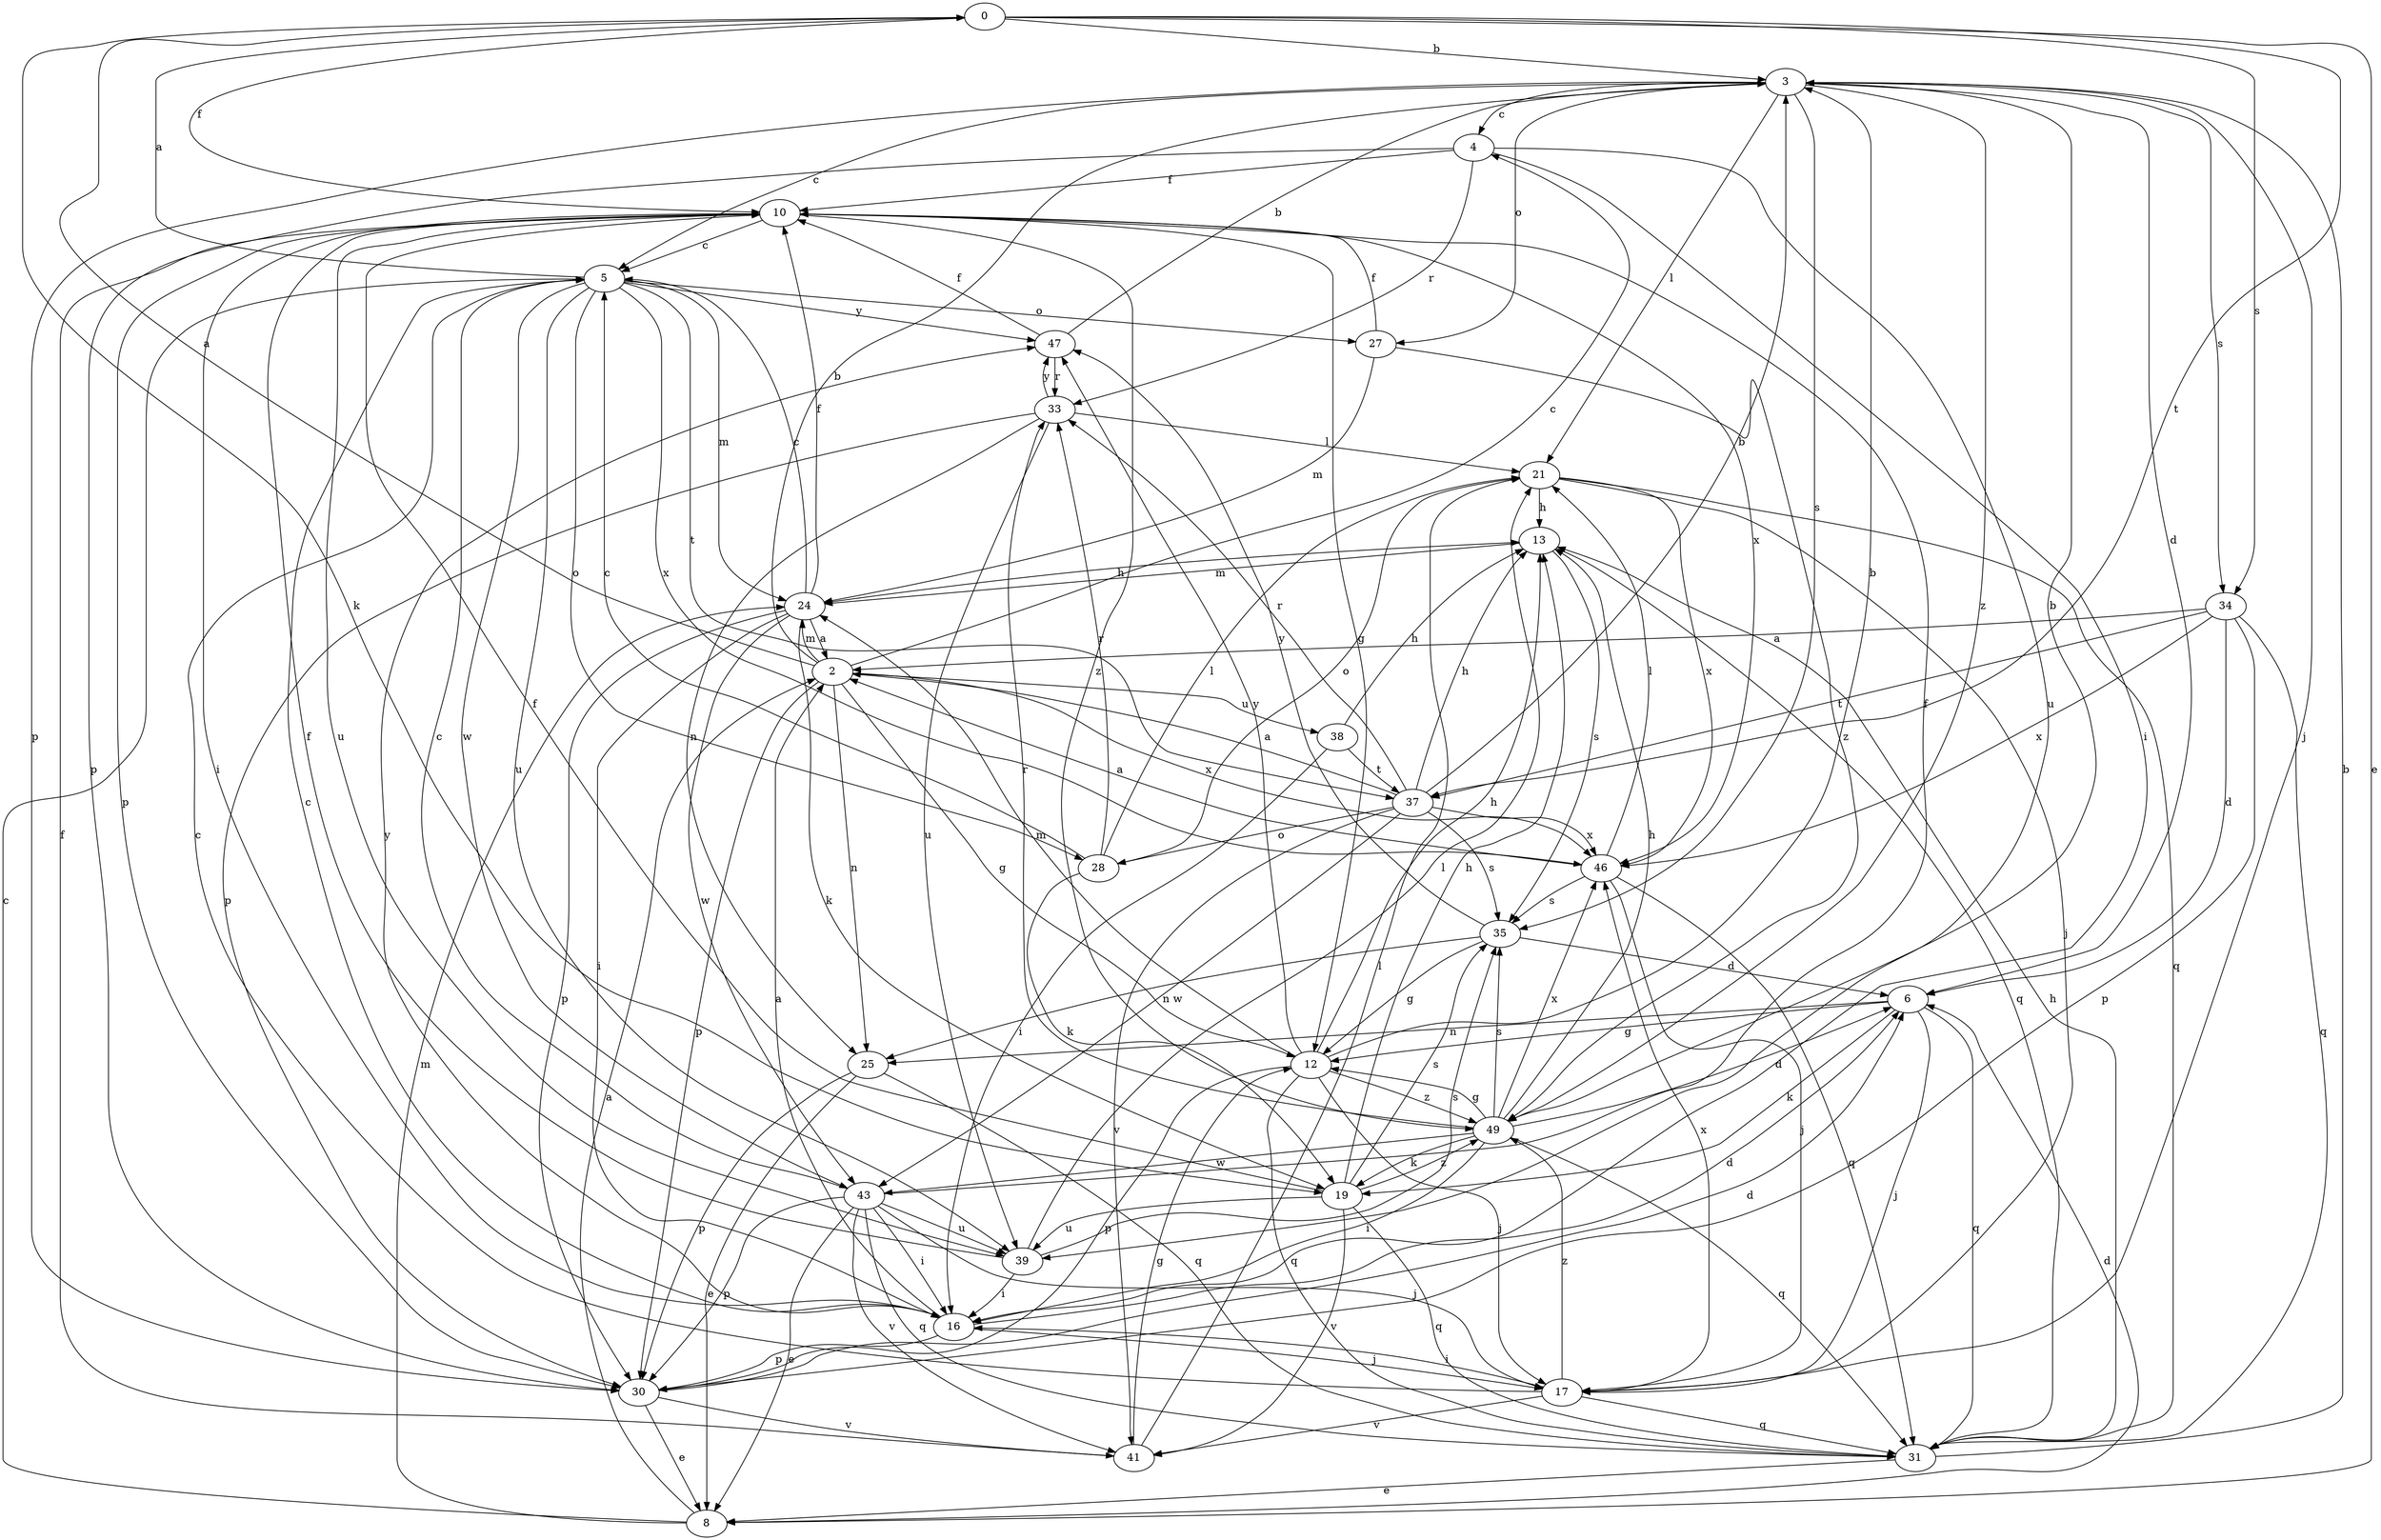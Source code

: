 strict digraph  {
0;
2;
3;
4;
5;
6;
8;
10;
12;
13;
16;
17;
19;
21;
24;
25;
27;
28;
30;
31;
33;
34;
35;
37;
38;
39;
41;
43;
46;
47;
49;
0 -> 3  [label=b];
0 -> 8  [label=e];
0 -> 10  [label=f];
0 -> 19  [label=k];
0 -> 34  [label=s];
0 -> 37  [label=t];
2 -> 0  [label=a];
2 -> 3  [label=b];
2 -> 4  [label=c];
2 -> 12  [label=g];
2 -> 24  [label=m];
2 -> 25  [label=n];
2 -> 30  [label=p];
2 -> 38  [label=u];
2 -> 46  [label=x];
3 -> 4  [label=c];
3 -> 5  [label=c];
3 -> 6  [label=d];
3 -> 17  [label=j];
3 -> 21  [label=l];
3 -> 27  [label=o];
3 -> 30  [label=p];
3 -> 34  [label=s];
3 -> 35  [label=s];
3 -> 49  [label=z];
4 -> 10  [label=f];
4 -> 16  [label=i];
4 -> 30  [label=p];
4 -> 33  [label=r];
4 -> 39  [label=u];
5 -> 0  [label=a];
5 -> 24  [label=m];
5 -> 27  [label=o];
5 -> 28  [label=o];
5 -> 37  [label=t];
5 -> 39  [label=u];
5 -> 43  [label=w];
5 -> 46  [label=x];
5 -> 47  [label=y];
6 -> 12  [label=g];
6 -> 17  [label=j];
6 -> 19  [label=k];
6 -> 25  [label=n];
6 -> 31  [label=q];
8 -> 2  [label=a];
8 -> 5  [label=c];
8 -> 6  [label=d];
8 -> 24  [label=m];
10 -> 5  [label=c];
10 -> 12  [label=g];
10 -> 16  [label=i];
10 -> 30  [label=p];
10 -> 39  [label=u];
10 -> 46  [label=x];
10 -> 49  [label=z];
12 -> 3  [label=b];
12 -> 13  [label=h];
12 -> 17  [label=j];
12 -> 24  [label=m];
12 -> 30  [label=p];
12 -> 31  [label=q];
12 -> 47  [label=y];
12 -> 49  [label=z];
13 -> 24  [label=m];
13 -> 31  [label=q];
13 -> 35  [label=s];
16 -> 2  [label=a];
16 -> 5  [label=c];
16 -> 6  [label=d];
16 -> 17  [label=j];
16 -> 30  [label=p];
16 -> 47  [label=y];
17 -> 5  [label=c];
17 -> 16  [label=i];
17 -> 31  [label=q];
17 -> 41  [label=v];
17 -> 46  [label=x];
17 -> 49  [label=z];
19 -> 10  [label=f];
19 -> 13  [label=h];
19 -> 31  [label=q];
19 -> 35  [label=s];
19 -> 39  [label=u];
19 -> 41  [label=v];
19 -> 49  [label=z];
21 -> 13  [label=h];
21 -> 17  [label=j];
21 -> 28  [label=o];
21 -> 31  [label=q];
21 -> 46  [label=x];
24 -> 2  [label=a];
24 -> 5  [label=c];
24 -> 10  [label=f];
24 -> 13  [label=h];
24 -> 16  [label=i];
24 -> 19  [label=k];
24 -> 30  [label=p];
24 -> 43  [label=w];
25 -> 8  [label=e];
25 -> 30  [label=p];
25 -> 31  [label=q];
27 -> 10  [label=f];
27 -> 24  [label=m];
27 -> 49  [label=z];
28 -> 5  [label=c];
28 -> 19  [label=k];
28 -> 21  [label=l];
28 -> 33  [label=r];
30 -> 6  [label=d];
30 -> 8  [label=e];
30 -> 41  [label=v];
31 -> 3  [label=b];
31 -> 8  [label=e];
31 -> 13  [label=h];
33 -> 21  [label=l];
33 -> 25  [label=n];
33 -> 30  [label=p];
33 -> 39  [label=u];
33 -> 47  [label=y];
34 -> 2  [label=a];
34 -> 6  [label=d];
34 -> 30  [label=p];
34 -> 31  [label=q];
34 -> 37  [label=t];
34 -> 46  [label=x];
35 -> 6  [label=d];
35 -> 12  [label=g];
35 -> 25  [label=n];
35 -> 47  [label=y];
37 -> 2  [label=a];
37 -> 3  [label=b];
37 -> 13  [label=h];
37 -> 28  [label=o];
37 -> 33  [label=r];
37 -> 35  [label=s];
37 -> 41  [label=v];
37 -> 43  [label=w];
37 -> 46  [label=x];
38 -> 13  [label=h];
38 -> 16  [label=i];
38 -> 37  [label=t];
39 -> 10  [label=f];
39 -> 16  [label=i];
39 -> 21  [label=l];
39 -> 35  [label=s];
41 -> 10  [label=f];
41 -> 12  [label=g];
41 -> 21  [label=l];
43 -> 5  [label=c];
43 -> 8  [label=e];
43 -> 10  [label=f];
43 -> 16  [label=i];
43 -> 17  [label=j];
43 -> 30  [label=p];
43 -> 31  [label=q];
43 -> 39  [label=u];
43 -> 41  [label=v];
46 -> 2  [label=a];
46 -> 17  [label=j];
46 -> 21  [label=l];
46 -> 31  [label=q];
46 -> 35  [label=s];
47 -> 3  [label=b];
47 -> 10  [label=f];
47 -> 33  [label=r];
49 -> 3  [label=b];
49 -> 6  [label=d];
49 -> 12  [label=g];
49 -> 13  [label=h];
49 -> 16  [label=i];
49 -> 19  [label=k];
49 -> 31  [label=q];
49 -> 33  [label=r];
49 -> 35  [label=s];
49 -> 43  [label=w];
49 -> 46  [label=x];
}
